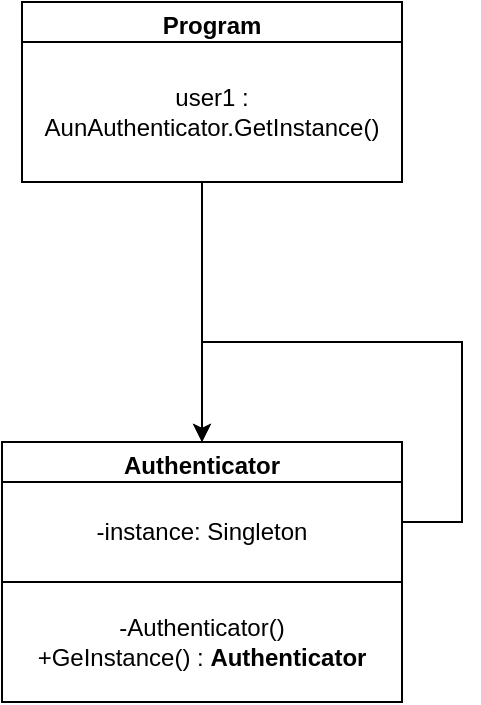 <mxfile version="24.1.0" type="device">
  <diagram name="Страница — 1" id="gQZKZNHnzJBY1dW_KItz">
    <mxGraphModel dx="450" dy="789" grid="1" gridSize="10" guides="1" tooltips="1" connect="1" arrows="1" fold="1" page="1" pageScale="1" pageWidth="827" pageHeight="1169" math="0" shadow="0">
      <root>
        <mxCell id="0" />
        <mxCell id="1" parent="0" />
        <mxCell id="HleRkLcmR6Gh0dFrhlb7-1" value="Authenticator" style="swimlane;whiteSpace=wrap;html=1;" vertex="1" parent="1">
          <mxGeometry x="130" y="230" width="200" height="130" as="geometry" />
        </mxCell>
        <mxCell id="HleRkLcmR6Gh0dFrhlb7-3" value="-Authenticator()&lt;br&gt;+GeInstance() :&amp;nbsp;&lt;span style=&quot;font-weight: 700;&quot;&gt;Authenticator&lt;/span&gt;" style="rounded=0;whiteSpace=wrap;html=1;" vertex="1" parent="HleRkLcmR6Gh0dFrhlb7-1">
          <mxGeometry y="70" width="200" height="60" as="geometry" />
        </mxCell>
        <mxCell id="HleRkLcmR6Gh0dFrhlb7-2" value="-instance: Singleton" style="rounded=0;whiteSpace=wrap;html=1;" vertex="1" parent="HleRkLcmR6Gh0dFrhlb7-1">
          <mxGeometry y="20" width="200" height="50" as="geometry" />
        </mxCell>
        <mxCell id="HleRkLcmR6Gh0dFrhlb7-4" style="edgeStyle=orthogonalEdgeStyle;rounded=0;orthogonalLoop=1;jettySize=auto;html=1;exitX=1;exitY=0;exitDx=0;exitDy=0;entryX=0.5;entryY=0;entryDx=0;entryDy=0;" edge="1" parent="HleRkLcmR6Gh0dFrhlb7-1" source="HleRkLcmR6Gh0dFrhlb7-2" target="HleRkLcmR6Gh0dFrhlb7-1">
          <mxGeometry relative="1" as="geometry">
            <mxPoint x="90" y="-50" as="targetPoint" />
            <Array as="points">
              <mxPoint x="200" y="40" />
              <mxPoint x="230" y="40" />
              <mxPoint x="230" y="-50" />
              <mxPoint x="100" y="-50" />
            </Array>
          </mxGeometry>
        </mxCell>
        <mxCell id="HleRkLcmR6Gh0dFrhlb7-5" value="Program" style="swimlane;whiteSpace=wrap;html=1;" vertex="1" parent="1">
          <mxGeometry x="140" y="10" width="190" height="90" as="geometry" />
        </mxCell>
        <mxCell id="HleRkLcmR6Gh0dFrhlb7-6" value="user1 : AunAuthenticator.GetInstance()" style="rounded=0;whiteSpace=wrap;html=1;" vertex="1" parent="HleRkLcmR6Gh0dFrhlb7-5">
          <mxGeometry y="20" width="190" height="70" as="geometry" />
        </mxCell>
        <mxCell id="HleRkLcmR6Gh0dFrhlb7-7" style="edgeStyle=orthogonalEdgeStyle;rounded=0;orthogonalLoop=1;jettySize=auto;html=1;entryX=0.5;entryY=0;entryDx=0;entryDy=0;" edge="1" parent="1" source="HleRkLcmR6Gh0dFrhlb7-6" target="HleRkLcmR6Gh0dFrhlb7-1">
          <mxGeometry relative="1" as="geometry">
            <Array as="points">
              <mxPoint x="230" y="130" />
              <mxPoint x="230" y="130" />
            </Array>
          </mxGeometry>
        </mxCell>
      </root>
    </mxGraphModel>
  </diagram>
</mxfile>
